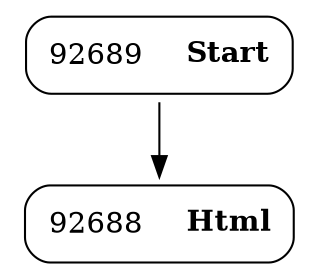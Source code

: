 digraph ast {
node [shape=none];
92689 [label=<<TABLE border='1' cellspacing='0' cellpadding='10' style='rounded' ><TR><TD border='0'>92689</TD><TD border='0'><B>Start</B></TD></TR></TABLE>>];
92689 -> 92688 [weight=2];
92688 [label=<<TABLE border='1' cellspacing='0' cellpadding='10' style='rounded' ><TR><TD border='0'>92688</TD><TD border='0'><B>Html</B></TD></TR></TABLE>>];
}
